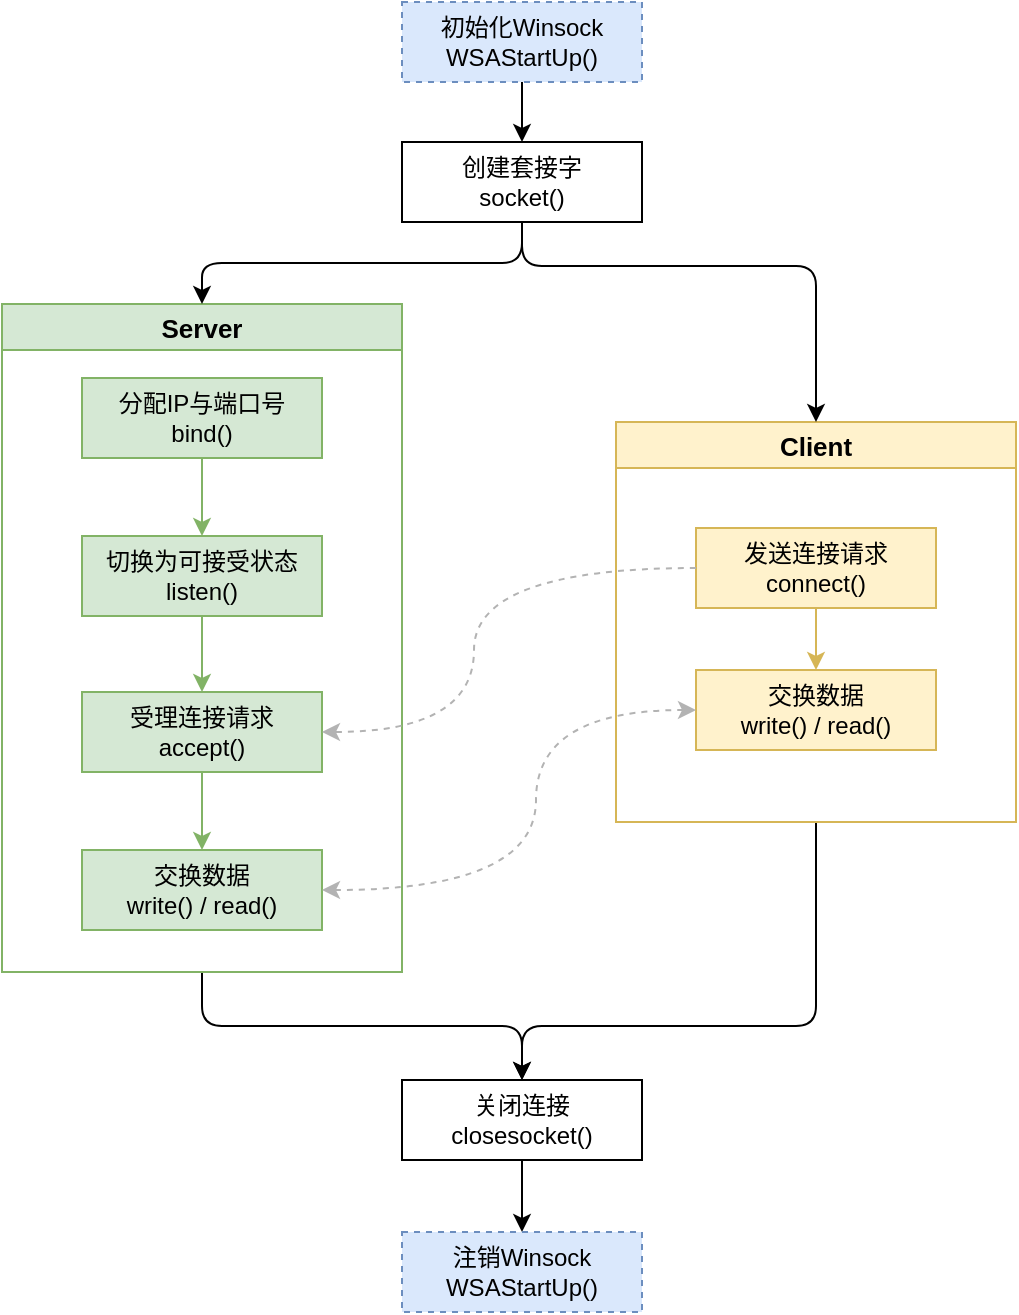 <mxfile version="21.6.8" type="device">
  <diagram name="第 1 页" id="OhGLHNQQwN_pFTgux91R">
    <mxGraphModel dx="1916" dy="1237" grid="0" gridSize="10" guides="1" tooltips="1" connect="1" arrows="1" fold="1" page="0" pageScale="1" pageWidth="827" pageHeight="1169" math="1" shadow="0">
      <root>
        <mxCell id="0" />
        <mxCell id="1" parent="0" />
        <mxCell id="sBEa5BU-iA9sZqKQsAqI-25" style="edgeStyle=orthogonalEdgeStyle;rounded=1;orthogonalLoop=1;jettySize=auto;html=1;entryX=0.5;entryY=0;entryDx=0;entryDy=0;" parent="1" source="U7nJ9NZ2WO3vNBu0O212-29" target="U7nJ9NZ2WO3vNBu0O212-26" edge="1">
          <mxGeometry relative="1" as="geometry">
            <Array as="points">
              <mxPoint x="192" y="482" />
              <mxPoint x="45" y="482" />
            </Array>
          </mxGeometry>
        </mxCell>
        <mxCell id="U7nJ9NZ2WO3vNBu0O212-29" value="Client" style="swimlane;fillColor=#fff2cc;strokeColor=#d6b656;fontSize=13;" parent="1" vertex="1">
          <mxGeometry x="92" y="180" width="200" height="200" as="geometry" />
        </mxCell>
        <mxCell id="U7nJ9NZ2WO3vNBu0O212-33" style="edgeStyle=orthogonalEdgeStyle;rounded=0;orthogonalLoop=1;jettySize=auto;html=1;entryX=0.5;entryY=0;entryDx=0;entryDy=0;fillColor=#fff2cc;strokeColor=#d6b656;" parent="U7nJ9NZ2WO3vNBu0O212-29" source="U7nJ9NZ2WO3vNBu0O212-25" target="U7nJ9NZ2WO3vNBu0O212-27" edge="1">
          <mxGeometry relative="1" as="geometry" />
        </mxCell>
        <mxCell id="U7nJ9NZ2WO3vNBu0O212-25" value="发送连接请求&lt;br&gt;connect()" style="rounded=0;whiteSpace=wrap;html=1;fillColor=#fff2cc;strokeColor=#d6b656;" parent="U7nJ9NZ2WO3vNBu0O212-29" vertex="1">
          <mxGeometry x="40" y="53" width="120" height="40" as="geometry" />
        </mxCell>
        <mxCell id="U7nJ9NZ2WO3vNBu0O212-27" value="交换数据&lt;br style=&quot;border-color: var(--border-color);&quot;&gt;write() / read()" style="rounded=0;whiteSpace=wrap;html=1;fillColor=#fff2cc;strokeColor=#d6b656;" parent="U7nJ9NZ2WO3vNBu0O212-29" vertex="1">
          <mxGeometry x="40" y="124" width="120" height="40" as="geometry" />
        </mxCell>
        <mxCell id="U7nJ9NZ2WO3vNBu0O212-36" style="edgeStyle=orthogonalEdgeStyle;orthogonalLoop=1;jettySize=auto;html=1;entryX=0.5;entryY=0;entryDx=0;entryDy=0;exitX=0.5;exitY=1;exitDx=0;exitDy=0;rounded=1;" parent="1" source="U7nJ9NZ2WO3vNBu0O212-28" target="U7nJ9NZ2WO3vNBu0O212-26" edge="1">
          <mxGeometry relative="1" as="geometry" />
        </mxCell>
        <mxCell id="U7nJ9NZ2WO3vNBu0O212-28" value="Server" style="swimlane;fillColor=#d5e8d4;strokeColor=#82b366;fontSize=13;" parent="1" vertex="1">
          <mxGeometry x="-215" y="121" width="200" height="334" as="geometry" />
        </mxCell>
        <mxCell id="U7nJ9NZ2WO3vNBu0O212-30" style="edgeStyle=orthogonalEdgeStyle;rounded=0;orthogonalLoop=1;jettySize=auto;html=1;entryX=0.5;entryY=0;entryDx=0;entryDy=0;fillColor=#d5e8d4;strokeColor=#82b366;" parent="1" source="U7nJ9NZ2WO3vNBu0O212-18" target="U7nJ9NZ2WO3vNBu0O212-20" edge="1">
          <mxGeometry relative="1" as="geometry" />
        </mxCell>
        <mxCell id="U7nJ9NZ2WO3vNBu0O212-18" value="分配IP与端口号&lt;br&gt;bind()" style="rounded=0;whiteSpace=wrap;html=1;fillColor=#d5e8d4;strokeColor=#82b366;" parent="1" vertex="1">
          <mxGeometry x="-175" y="158" width="120" height="40" as="geometry" />
        </mxCell>
        <mxCell id="U7nJ9NZ2WO3vNBu0O212-31" style="edgeStyle=orthogonalEdgeStyle;rounded=0;orthogonalLoop=1;jettySize=auto;html=1;entryX=0.5;entryY=0;entryDx=0;entryDy=0;fillColor=#d5e8d4;strokeColor=#82b366;" parent="1" source="U7nJ9NZ2WO3vNBu0O212-20" target="U7nJ9NZ2WO3vNBu0O212-22" edge="1">
          <mxGeometry relative="1" as="geometry" />
        </mxCell>
        <mxCell id="U7nJ9NZ2WO3vNBu0O212-20" value="切换为可接受状态&lt;br&gt;listen()" style="rounded=0;whiteSpace=wrap;html=1;fillColor=#d5e8d4;strokeColor=#82b366;" parent="1" vertex="1">
          <mxGeometry x="-175" y="237" width="120" height="40" as="geometry" />
        </mxCell>
        <mxCell id="U7nJ9NZ2WO3vNBu0O212-32" style="edgeStyle=orthogonalEdgeStyle;rounded=0;orthogonalLoop=1;jettySize=auto;html=1;entryX=0.5;entryY=0;entryDx=0;entryDy=0;fillColor=#d5e8d4;strokeColor=#82b366;" parent="1" source="U7nJ9NZ2WO3vNBu0O212-22" target="U7nJ9NZ2WO3vNBu0O212-24" edge="1">
          <mxGeometry relative="1" as="geometry" />
        </mxCell>
        <mxCell id="U7nJ9NZ2WO3vNBu0O212-22" value="受理连接请求&lt;br&gt;accept()" style="rounded=0;whiteSpace=wrap;html=1;fillColor=#d5e8d4;strokeColor=#82b366;" parent="1" vertex="1">
          <mxGeometry x="-175" y="315" width="120" height="40" as="geometry" />
        </mxCell>
        <mxCell id="U7nJ9NZ2WO3vNBu0O212-24" value="交换数据&lt;br style=&quot;border-color: var(--border-color);&quot;&gt;write() / read()" style="rounded=0;whiteSpace=wrap;html=1;fillColor=#d5e8d4;strokeColor=#82b366;" parent="1" vertex="1">
          <mxGeometry x="-175" y="394" width="120" height="40" as="geometry" />
        </mxCell>
        <mxCell id="U7nJ9NZ2WO3vNBu0O212-34" style="edgeStyle=orthogonalEdgeStyle;rounded=1;orthogonalLoop=1;jettySize=auto;html=1;" parent="1" source="U7nJ9NZ2WO3vNBu0O212-2" target="U7nJ9NZ2WO3vNBu0O212-28" edge="1">
          <mxGeometry relative="1" as="geometry" />
        </mxCell>
        <mxCell id="U7nJ9NZ2WO3vNBu0O212-35" style="edgeStyle=orthogonalEdgeStyle;rounded=1;orthogonalLoop=1;jettySize=auto;html=1;" parent="1" source="U7nJ9NZ2WO3vNBu0O212-2" target="U7nJ9NZ2WO3vNBu0O212-29" edge="1">
          <mxGeometry relative="1" as="geometry">
            <Array as="points">
              <mxPoint x="45" y="102" />
              <mxPoint x="192" y="102" />
            </Array>
          </mxGeometry>
        </mxCell>
        <mxCell id="U7nJ9NZ2WO3vNBu0O212-2" value="创建套接字&lt;br&gt;socket()" style="whiteSpace=wrap;html=1;" parent="1" vertex="1">
          <mxGeometry x="-15" y="40" width="120" height="40" as="geometry" />
        </mxCell>
        <mxCell id="sBEa5BU-iA9sZqKQsAqI-24" style="edgeStyle=orthogonalEdgeStyle;rounded=0;orthogonalLoop=1;jettySize=auto;html=1;entryX=0.5;entryY=0;entryDx=0;entryDy=0;" parent="1" source="U7nJ9NZ2WO3vNBu0O212-26" target="sBEa5BU-iA9sZqKQsAqI-22" edge="1">
          <mxGeometry relative="1" as="geometry" />
        </mxCell>
        <mxCell id="U7nJ9NZ2WO3vNBu0O212-26" value="关闭连接&lt;br&gt;closesocket()" style="rounded=0;whiteSpace=wrap;html=1;" parent="1" vertex="1">
          <mxGeometry x="-15" y="509" width="120" height="40" as="geometry" />
        </mxCell>
        <mxCell id="sBEa5BU-iA9sZqKQsAqI-21" style="edgeStyle=orthogonalEdgeStyle;rounded=0;orthogonalLoop=1;jettySize=auto;html=1;entryX=0.5;entryY=0;entryDx=0;entryDy=0;" parent="1" source="sBEa5BU-iA9sZqKQsAqI-19" target="U7nJ9NZ2WO3vNBu0O212-2" edge="1">
          <mxGeometry relative="1" as="geometry" />
        </mxCell>
        <mxCell id="sBEa5BU-iA9sZqKQsAqI-19" value="初始化Winsock&lt;br&gt;WSAStartUp()" style="whiteSpace=wrap;html=1;fillColor=#dae8fc;strokeColor=#6c8ebf;dashed=1;" parent="1" vertex="1">
          <mxGeometry x="-15" y="-30" width="120" height="40" as="geometry" />
        </mxCell>
        <mxCell id="sBEa5BU-iA9sZqKQsAqI-22" value="注销Winsock&lt;br&gt;WSAStartUp()" style="whiteSpace=wrap;html=1;fillColor=#dae8fc;strokeColor=#6c8ebf;dashed=1;" parent="1" vertex="1">
          <mxGeometry x="-15" y="585" width="120" height="40" as="geometry" />
        </mxCell>
        <mxCell id="sBEa5BU-iA9sZqKQsAqI-26" style="edgeStyle=orthogonalEdgeStyle;orthogonalLoop=1;jettySize=auto;html=1;entryX=0;entryY=0.5;entryDx=0;entryDy=0;curved=1;dashed=1;strokeColor=#B3B3B3;startArrow=classic;startFill=1;" parent="1" edge="1">
          <mxGeometry relative="1" as="geometry">
            <mxPoint x="-55" y="414" as="sourcePoint" />
            <mxPoint x="132" y="324" as="targetPoint" />
            <Array as="points">
              <mxPoint x="52" y="414" />
              <mxPoint x="52" y="324" />
            </Array>
          </mxGeometry>
        </mxCell>
        <mxCell id="sBEa5BU-iA9sZqKQsAqI-27" style="edgeStyle=orthogonalEdgeStyle;orthogonalLoop=1;jettySize=auto;html=1;entryX=1;entryY=0.5;entryDx=0;entryDy=0;strokeColor=#B3B3B3;curved=1;dashed=1;" parent="1" edge="1">
          <mxGeometry relative="1" as="geometry">
            <mxPoint x="132" y="253" as="sourcePoint" />
            <mxPoint x="-55" y="335" as="targetPoint" />
            <Array as="points">
              <mxPoint x="21" y="253" />
              <mxPoint x="21" y="335" />
            </Array>
          </mxGeometry>
        </mxCell>
      </root>
    </mxGraphModel>
  </diagram>
</mxfile>
